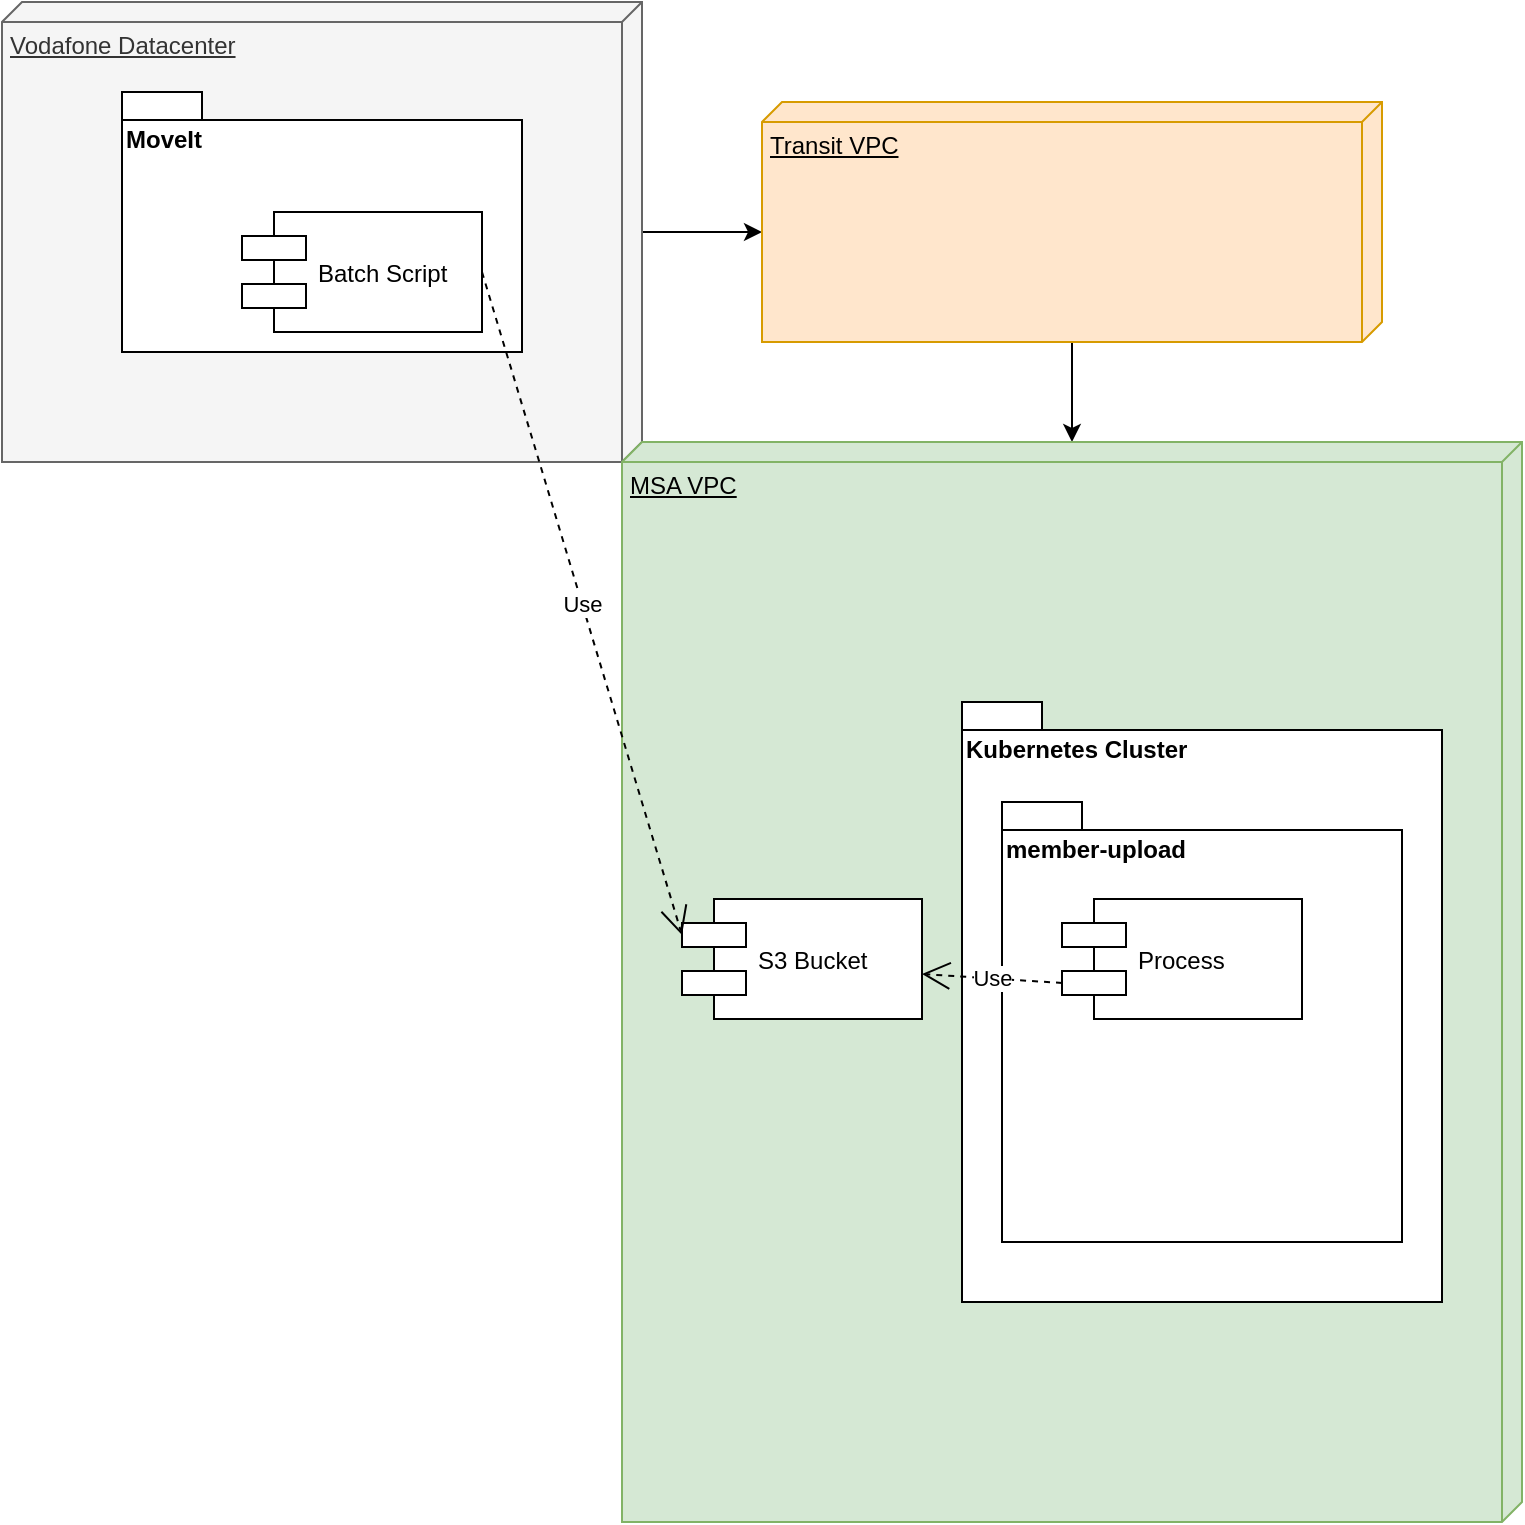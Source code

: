 <mxfile version="12.2.2" type="github" pages="1">
  <diagram id="II0ChCyQQVR6j2OQ3_4N" name="Page-1">
    <mxGraphModel dx="1295" dy="770" grid="1" gridSize="10" guides="1" tooltips="1" connect="1" arrows="1" fold="1" page="1" pageScale="1" pageWidth="850" pageHeight="1100" math="0" shadow="0">
      <root>
        <mxCell id="0"/>
        <mxCell id="1" parent="0"/>
        <mxCell id="wxVvvd7lMRNQkClMGqqZ-9" style="edgeStyle=orthogonalEdgeStyle;rounded=0;orthogonalLoop=1;jettySize=auto;html=1;entryX=0;entryY=0;entryDx=65;entryDy=310;entryPerimeter=0;" parent="1" source="wxVvvd7lMRNQkClMGqqZ-1" target="wxVvvd7lMRNQkClMGqqZ-4" edge="1">
          <mxGeometry relative="1" as="geometry"/>
        </mxCell>
        <mxCell id="wxVvvd7lMRNQkClMGqqZ-1" value="Vodafone Datacenter" style="verticalAlign=top;align=left;spacingTop=8;spacingLeft=2;spacingRight=12;shape=cube;size=10;direction=south;fontStyle=4;html=1;fillColor=#f5f5f5;strokeColor=#666666;fontColor=#333333;" parent="1" vertex="1">
          <mxGeometry x="80" y="160" width="320" height="230" as="geometry"/>
        </mxCell>
        <mxCell id="wxVvvd7lMRNQkClMGqqZ-10" style="edgeStyle=orthogonalEdgeStyle;rounded=0;orthogonalLoop=1;jettySize=auto;html=1;" parent="1" source="wxVvvd7lMRNQkClMGqqZ-4" target="wxVvvd7lMRNQkClMGqqZ-5" edge="1">
          <mxGeometry relative="1" as="geometry"/>
        </mxCell>
        <mxCell id="wxVvvd7lMRNQkClMGqqZ-4" value="Transit VPC" style="verticalAlign=top;align=left;spacingTop=8;spacingLeft=2;spacingRight=12;shape=cube;size=10;direction=south;fontStyle=4;html=1;fillColor=#ffe6cc;strokeColor=#d79b00;" parent="1" vertex="1">
          <mxGeometry x="460" y="210" width="310" height="120" as="geometry"/>
        </mxCell>
        <mxCell id="wxVvvd7lMRNQkClMGqqZ-5" value="MSA VPC" style="verticalAlign=top;align=left;spacingTop=8;spacingLeft=2;spacingRight=12;shape=cube;size=10;direction=south;fontStyle=4;html=1;fillColor=#d5e8d4;strokeColor=#82b366;" parent="1" vertex="1">
          <mxGeometry x="390" y="380" width="450" height="540" as="geometry"/>
        </mxCell>
        <mxCell id="wxVvvd7lMRNQkClMGqqZ-6" value="S3 Bucket" style="shape=component;align=left;spacingLeft=36;" parent="1" vertex="1">
          <mxGeometry x="420" y="608.5" width="120" height="60" as="geometry"/>
        </mxCell>
        <mxCell id="wxVvvd7lMRNQkClMGqqZ-7" value="MoveIt" style="shape=folder;fontStyle=1;spacingTop=10;tabWidth=40;tabHeight=14;tabPosition=left;html=1;align=left;verticalAlign=top;" parent="1" vertex="1">
          <mxGeometry x="140" y="205" width="200" height="130" as="geometry"/>
        </mxCell>
        <mxCell id="wxVvvd7lMRNQkClMGqqZ-3" value="Batch Script" style="shape=component;align=left;spacingLeft=36;" parent="1" vertex="1">
          <mxGeometry x="200" y="265" width="120" height="60" as="geometry"/>
        </mxCell>
        <mxCell id="wxVvvd7lMRNQkClMGqqZ-8" value="Use" style="endArrow=open;endSize=12;dashed=1;html=1;exitX=1;exitY=0.5;exitDx=0;exitDy=0;entryX=0;entryY=0.3;entryDx=0;entryDy=0;" parent="1" source="wxVvvd7lMRNQkClMGqqZ-3" target="wxVvvd7lMRNQkClMGqqZ-6" edge="1">
          <mxGeometry width="160" relative="1" as="geometry">
            <mxPoint x="200" y="550" as="sourcePoint"/>
            <mxPoint x="360" y="550" as="targetPoint"/>
          </mxGeometry>
        </mxCell>
        <mxCell id="wxVvvd7lMRNQkClMGqqZ-11" value="Kubernetes Cluster" style="shape=folder;fontStyle=1;spacingTop=10;tabWidth=40;tabHeight=14;tabPosition=left;html=1;align=left;verticalAlign=top;" parent="1" vertex="1">
          <mxGeometry x="560" y="510" width="240" height="300" as="geometry"/>
        </mxCell>
        <mxCell id="wxVvvd7lMRNQkClMGqqZ-14" value="member-upload" style="shape=folder;fontStyle=1;spacingTop=10;tabWidth=40;tabHeight=14;tabPosition=left;html=1;align=left;verticalAlign=top;" parent="1" vertex="1">
          <mxGeometry x="580" y="560" width="200" height="220" as="geometry"/>
        </mxCell>
        <mxCell id="wxVvvd7lMRNQkClMGqqZ-15" value="Use" style="endArrow=open;endSize=12;dashed=1;html=1;exitX=0;exitY=0.7;exitDx=0;exitDy=0;entryX=1;entryY=0.625;entryDx=0;entryDy=0;entryPerimeter=0;" parent="1" source="wxVvvd7lMRNQkClMGqqZ-16" target="wxVvvd7lMRNQkClMGqqZ-6" edge="1">
          <mxGeometry width="160" relative="1" as="geometry">
            <mxPoint x="610" y="728" as="sourcePoint"/>
            <mxPoint x="700" y="640" as="targetPoint"/>
          </mxGeometry>
        </mxCell>
        <mxCell id="wxVvvd7lMRNQkClMGqqZ-16" value="Process" style="shape=component;align=left;spacingLeft=36;" parent="1" vertex="1">
          <mxGeometry x="610" y="608.5" width="120" height="60" as="geometry"/>
        </mxCell>
      </root>
    </mxGraphModel>
  </diagram>
</mxfile>

